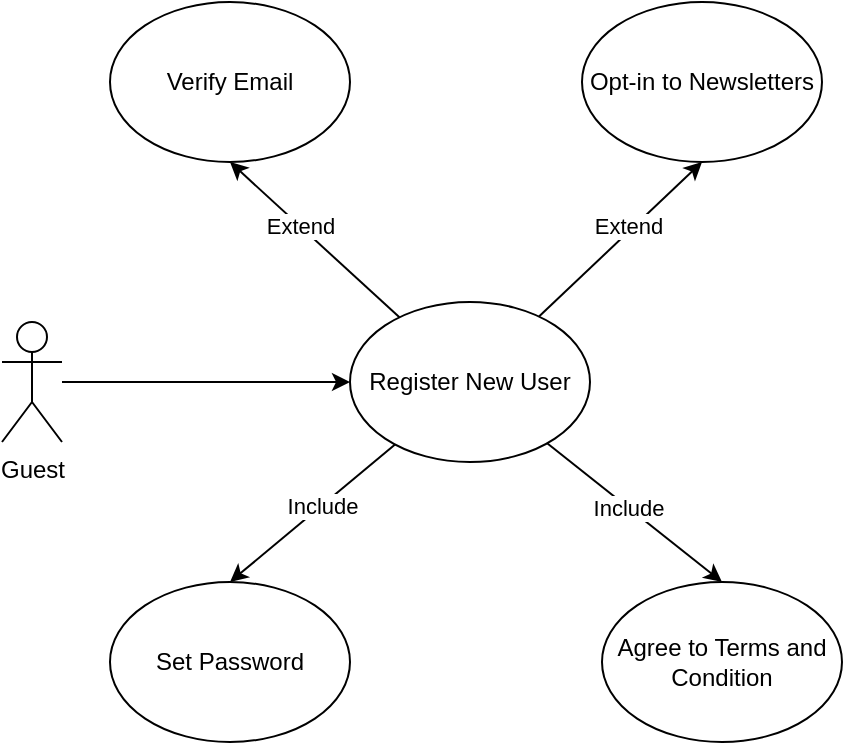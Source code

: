 <mxfile>
    <diagram id="4Q6jAkFQysddm0yCj3P_" name="Page-1">
        <mxGraphModel dx="717" dy="472" grid="1" gridSize="10" guides="1" tooltips="1" connect="1" arrows="1" fold="1" page="1" pageScale="1" pageWidth="827" pageHeight="1169" math="0" shadow="0">
            <root>
                <mxCell id="0"/>
                <mxCell id="1" parent="0"/>
                <mxCell id="8" style="edgeStyle=none;html=1;entryX=0;entryY=0.5;entryDx=0;entryDy=0;" edge="1" parent="1" source="2" target="3">
                    <mxGeometry relative="1" as="geometry"/>
                </mxCell>
                <mxCell id="2" value="Guest" style="shape=umlActor;verticalLabelPosition=bottom;verticalAlign=top;html=1;outlineConnect=0;" vertex="1" parent="1">
                    <mxGeometry x="180" y="310" width="30" height="60" as="geometry"/>
                </mxCell>
                <mxCell id="9" style="edgeStyle=none;html=1;entryX=0.5;entryY=1;entryDx=0;entryDy=0;" edge="1" parent="1" source="3" target="4">
                    <mxGeometry relative="1" as="geometry"/>
                </mxCell>
                <mxCell id="13" value="Extend" style="edgeLabel;html=1;align=center;verticalAlign=middle;resizable=0;points=[];" vertex="1" connectable="0" parent="9">
                    <mxGeometry x="0.195" relative="1" as="geometry">
                        <mxPoint x="1" as="offset"/>
                    </mxGeometry>
                </mxCell>
                <mxCell id="10" style="edgeStyle=none;html=1;entryX=0.5;entryY=1;entryDx=0;entryDy=0;" edge="1" parent="1" source="3" target="5">
                    <mxGeometry relative="1" as="geometry"/>
                </mxCell>
                <mxCell id="14" value="Extend" style="edgeLabel;html=1;align=center;verticalAlign=middle;resizable=0;points=[];" vertex="1" connectable="0" parent="10">
                    <mxGeometry x="0.127" y="3" relative="1" as="geometry">
                        <mxPoint as="offset"/>
                    </mxGeometry>
                </mxCell>
                <mxCell id="11" style="edgeStyle=none;html=1;entryX=0.5;entryY=0;entryDx=0;entryDy=0;" edge="1" parent="1" source="3" target="6">
                    <mxGeometry relative="1" as="geometry"/>
                </mxCell>
                <mxCell id="15" value="Include" style="edgeLabel;html=1;align=center;verticalAlign=middle;resizable=0;points=[];" vertex="1" connectable="0" parent="11">
                    <mxGeometry x="-0.116" relative="1" as="geometry">
                        <mxPoint as="offset"/>
                    </mxGeometry>
                </mxCell>
                <mxCell id="12" style="edgeStyle=none;html=1;entryX=0.5;entryY=0;entryDx=0;entryDy=0;" edge="1" parent="1" source="3" target="7">
                    <mxGeometry relative="1" as="geometry"/>
                </mxCell>
                <mxCell id="16" value="Include" style="edgeLabel;html=1;align=center;verticalAlign=middle;resizable=0;points=[];" vertex="1" connectable="0" parent="12">
                    <mxGeometry x="-0.086" relative="1" as="geometry">
                        <mxPoint as="offset"/>
                    </mxGeometry>
                </mxCell>
                <mxCell id="3" value="Register New User" style="ellipse;whiteSpace=wrap;html=1;" vertex="1" parent="1">
                    <mxGeometry x="354" y="300" width="120" height="80" as="geometry"/>
                </mxCell>
                <mxCell id="4" value="Verify Email" style="ellipse;whiteSpace=wrap;html=1;" vertex="1" parent="1">
                    <mxGeometry x="234" y="150" width="120" height="80" as="geometry"/>
                </mxCell>
                <mxCell id="5" value="Opt-in to Newsletters" style="ellipse;whiteSpace=wrap;html=1;" vertex="1" parent="1">
                    <mxGeometry x="470" y="150" width="120" height="80" as="geometry"/>
                </mxCell>
                <mxCell id="6" value="Set Password" style="ellipse;whiteSpace=wrap;html=1;" vertex="1" parent="1">
                    <mxGeometry x="234" y="440" width="120" height="80" as="geometry"/>
                </mxCell>
                <mxCell id="7" value="Agree to Terms and Condition" style="ellipse;whiteSpace=wrap;html=1;" vertex="1" parent="1">
                    <mxGeometry x="480" y="440" width="120" height="80" as="geometry"/>
                </mxCell>
            </root>
        </mxGraphModel>
    </diagram>
</mxfile>